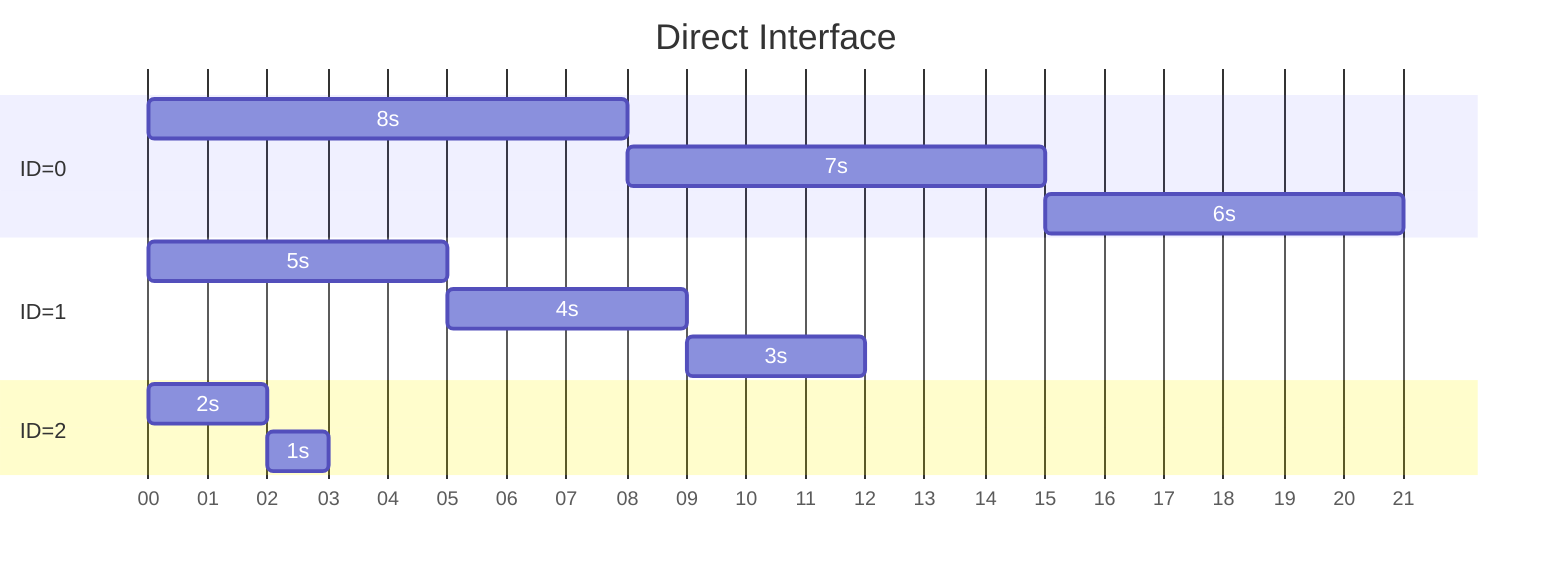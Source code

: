 gantt
dateFormat  SS
axisFormat %S
title Direct Interface

section ID=0
8s               :  8s, 00, 8s
7s               :  7s, after 8s, 7s
6s               :  6s, after 7s, 6s
section ID=1
5s               :  5s, 00, 5s
4s               :  4s, after 5s, 4s
3s               :  3s, after 4s, 3s

section ID=2
2s               :  2s, 00, 2s
1s               :  1s, after 2s, 1s